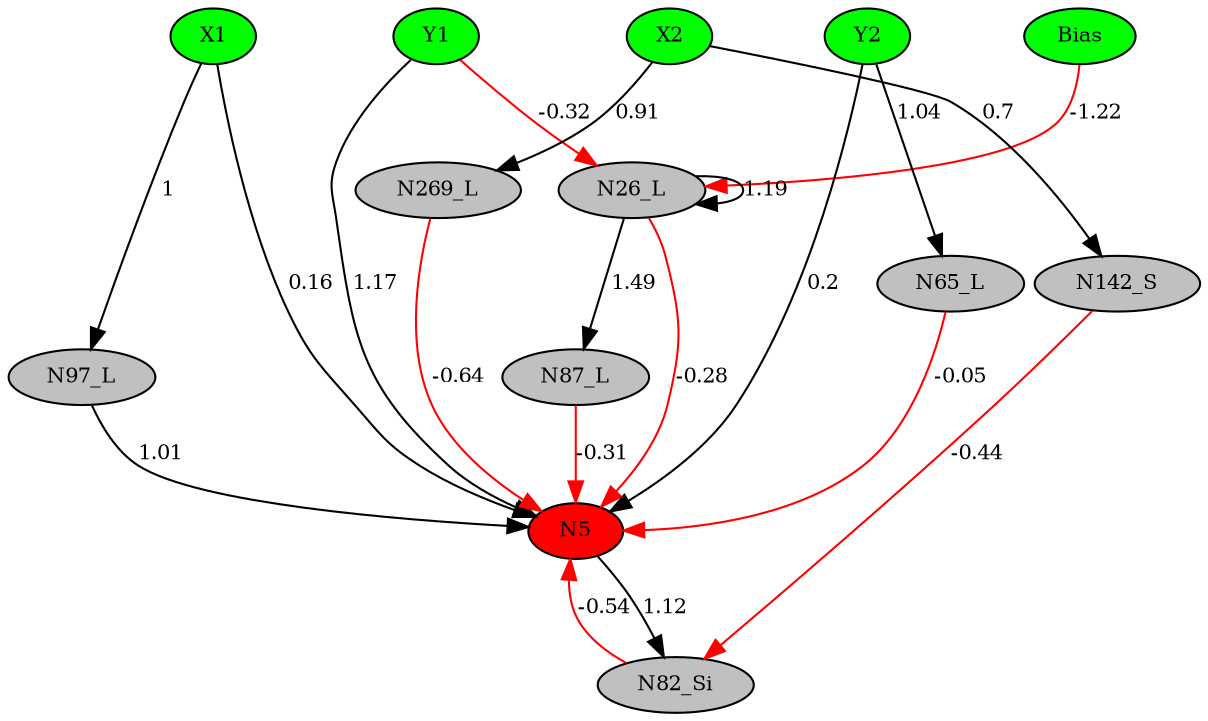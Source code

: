 digraph g { 
N0 [shape=ellipse, label=Bias,fontsize=10,height=0.1,width=0.1,style=filled,fillcolor=green]
N1[shape=ellipse label=X1,fontsize=10,height=0.1,width=0.1,style=filled,fillcolor=green]
N2[shape=ellipse label=Y1,fontsize=10,height=0.1,width=0.1,style=filled,fillcolor=green]
N3[shape=ellipse label=X2,fontsize=10,height=0.1,width=0.1,style=filled,fillcolor=green]
N4[shape=ellipse label=Y2,fontsize=10,height=0.1,width=0.1,style=filled,fillcolor=green]
N5[shape=ellipse,fontsize = 10, height = 0.1, width = 0.1, style = filled, fillcolor = red]
N26[shape=ellipse, label=N26_L,fontsize=10,height=0.1,width=0.1,style=filled,fillcolor=gray]
N65[shape=ellipse, label=N65_L,fontsize=10,height=0.1,width=0.1,style=filled,fillcolor=gray]
N82[shape=ellipse, label=N82_Si,fontsize=10,height=0.1,width=0.1,style=filled,fillcolor=gray]
N87[shape=ellipse, label=N87_L,fontsize=10,height=0.1,width=0.1,style=filled,fillcolor=gray]
N97[shape=ellipse, label=N97_L,fontsize=10,height=0.1,width=0.1,style=filled,fillcolor=gray]
N142[shape=ellipse, label=N142_S,fontsize=10,height=0.1,width=0.1,style=filled,fillcolor=gray]
N269[shape=ellipse, label=N269_L,fontsize=10,height=0.1,width=0.1,style=filled,fillcolor=gray]
N1 -> N5 [color=black] [ label=0.16,fontsize=10]
N2 -> N5 [color=black] [ label=1.17,fontsize=10]
N4 -> N5 [color=black] [ label=0.2,fontsize=10]
N0 -> N26 [color=red] [arrowType=inv][ label=-1.22,fontsize=10]
N26 -> N5 [color=red] [arrowType=inv][ label=-0.28,fontsize=10]
N26 -> N26 [color=black] [ label=1.19,fontsize=10]
N4 -> N65 [color=black] [ label=1.04,fontsize=10]
N65 -> N5 [color=red] [arrowType=inv][ label=-0.05,fontsize=10]
N2 -> N26 [color=red] [arrowType=inv][ label=-0.32,fontsize=10]
N82 -> N5 [color=red] [arrowType=inv][ label=-0.54,fontsize=10]
N26 -> N87 [color=black] [ label=1.49,fontsize=10]
N87 -> N5 [color=red] [arrowType=inv][ label=-0.31,fontsize=10]
N1 -> N97 [color=black] [ label=1,fontsize=10]
N97 -> N5 [color=black] [ label=1.01,fontsize=10]
N3 -> N142 [color=black] [ label=0.7,fontsize=10]
N142 -> N82 [color=red] [arrowType=inv][ label=-0.44,fontsize=10]
N3 -> N269 [color=black] [ label=0.91,fontsize=10]
N269 -> N5 [color=red] [arrowType=inv][ label=-0.64,fontsize=10]
N5 -> N82 [color=black] [ label=1.12,fontsize=10]
 { rank=same; 
N5
 } 
 { rank=same; 
N1 ->N2 ->N3 ->N4 ->N0 [style=invis]
 } 
}
